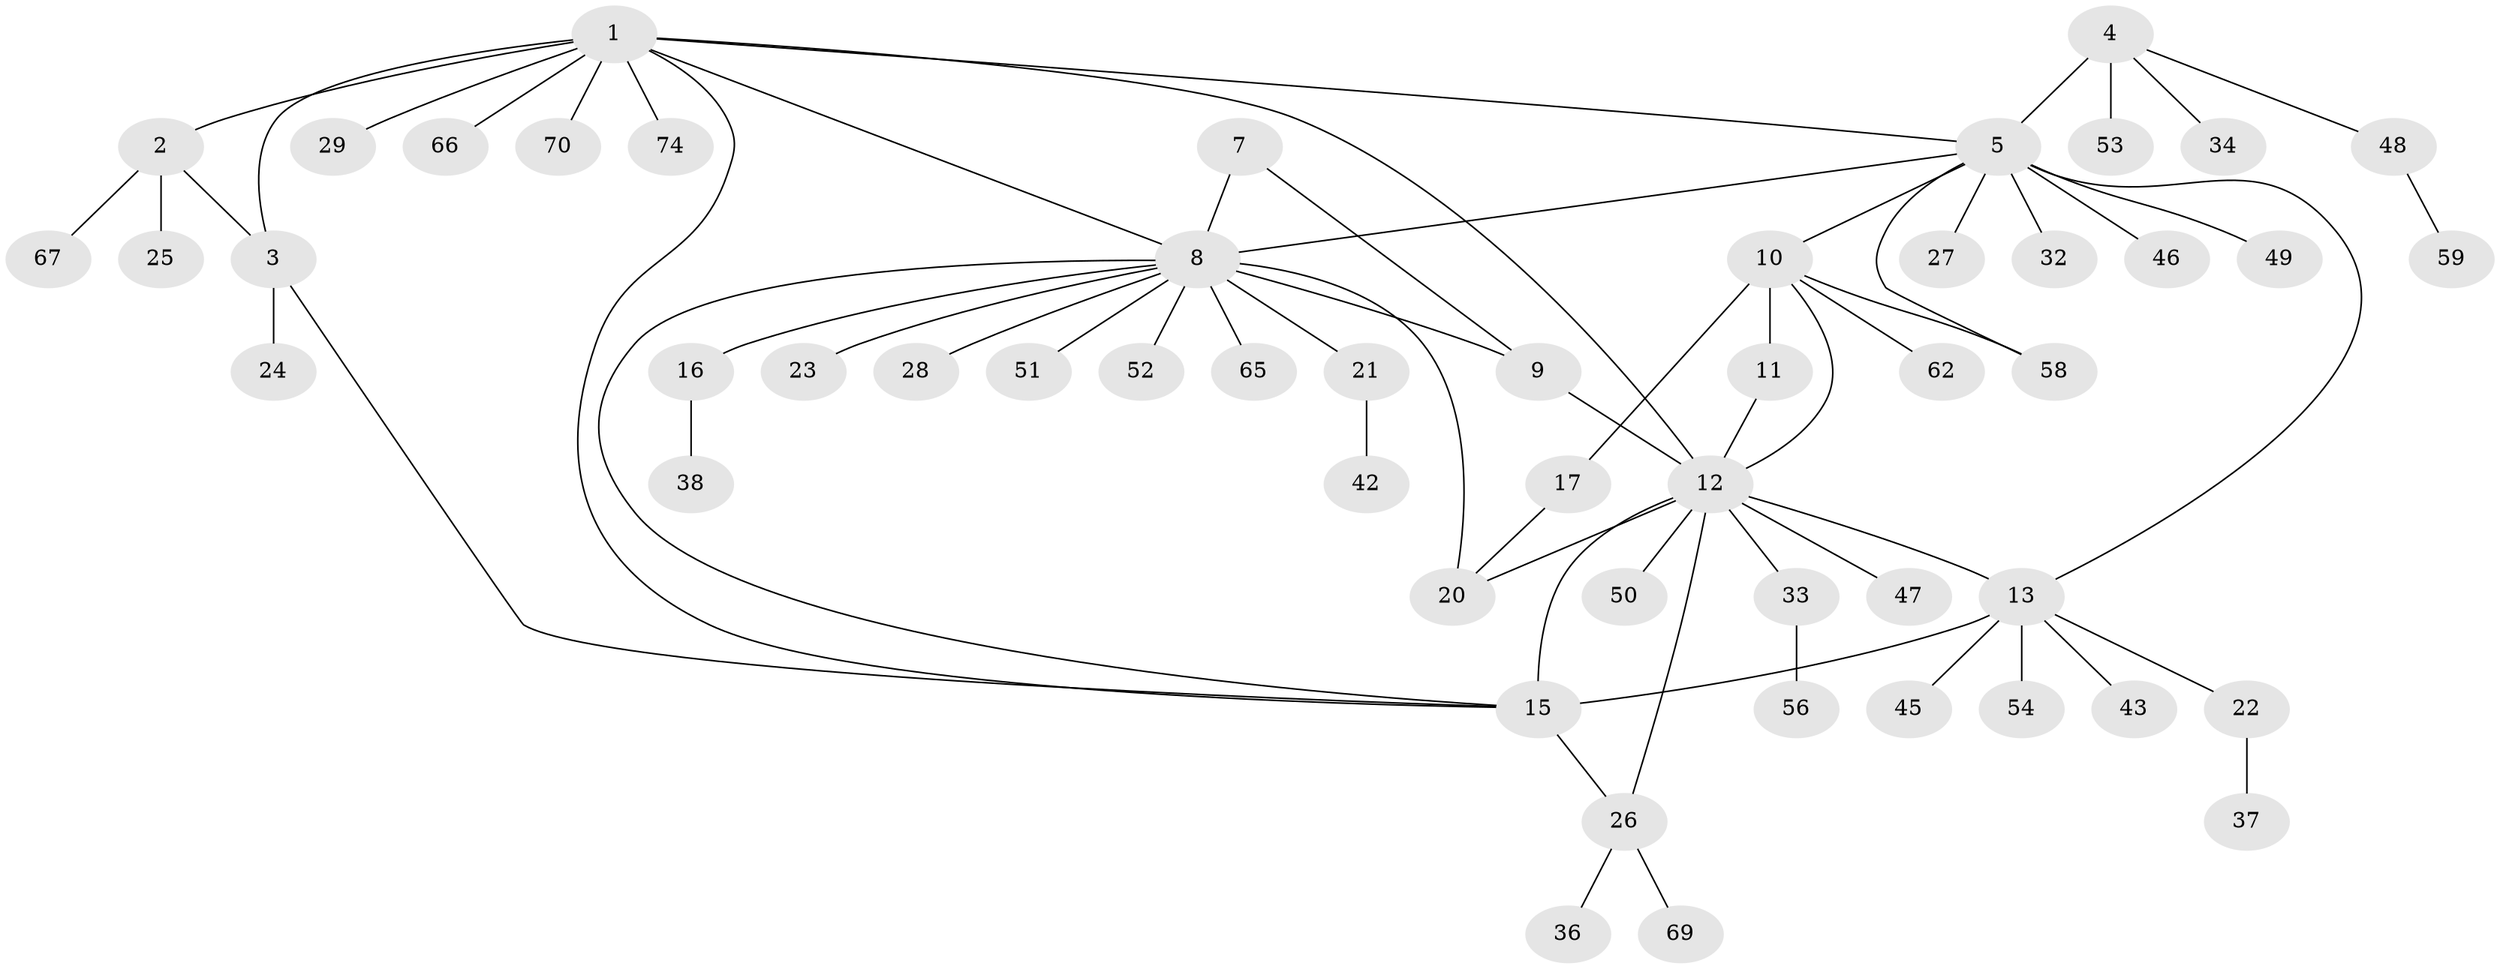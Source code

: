 // original degree distribution, {10: 0.02702702702702703, 5: 0.05405405405405406, 4: 0.05405405405405406, 9: 0.013513513513513514, 2: 0.22972972972972974, 14: 0.013513513513513514, 7: 0.02702702702702703, 3: 0.08108108108108109, 1: 0.5}
// Generated by graph-tools (version 1.1) at 2025/11/02/27/25 16:11:35]
// undirected, 53 vertices, 67 edges
graph export_dot {
graph [start="1"]
  node [color=gray90,style=filled];
  1 [super="+44"];
  2 [super="+64"];
  3;
  4 [super="+35"];
  5 [super="+6"];
  7;
  8 [super="+73"];
  9 [super="+61"];
  10 [super="+68"];
  11 [super="+60"];
  12 [super="+18"];
  13 [super="+14"];
  15 [super="+19"];
  16;
  17 [super="+39"];
  20 [super="+31"];
  21;
  22;
  23;
  24 [super="+41"];
  25 [super="+30"];
  26 [super="+40"];
  27;
  28;
  29;
  32;
  33;
  34;
  36;
  37 [super="+63"];
  38;
  42;
  43;
  45;
  46;
  47;
  48 [super="+55"];
  49;
  50;
  51;
  52;
  53;
  54 [super="+71"];
  56 [super="+57"];
  58;
  59;
  62;
  65 [super="+72"];
  66;
  67;
  69;
  70;
  74;
  1 -- 2;
  1 -- 3;
  1 -- 5;
  1 -- 8;
  1 -- 12;
  1 -- 29;
  1 -- 66;
  1 -- 70;
  1 -- 74;
  1 -- 15;
  2 -- 3;
  2 -- 25;
  2 -- 67;
  3 -- 15;
  3 -- 24;
  4 -- 5 [weight=2];
  4 -- 34;
  4 -- 48;
  4 -- 53;
  5 -- 13;
  5 -- 32;
  5 -- 8;
  5 -- 10;
  5 -- 46;
  5 -- 49;
  5 -- 58;
  5 -- 27;
  7 -- 8;
  7 -- 9;
  8 -- 9;
  8 -- 15;
  8 -- 16;
  8 -- 20 [weight=2];
  8 -- 21;
  8 -- 23;
  8 -- 28;
  8 -- 51;
  8 -- 52;
  8 -- 65;
  9 -- 12;
  10 -- 11;
  10 -- 12;
  10 -- 17;
  10 -- 58;
  10 -- 62;
  11 -- 12;
  12 -- 20;
  12 -- 33;
  12 -- 50;
  12 -- 47;
  12 -- 15;
  12 -- 13;
  12 -- 26;
  13 -- 15 [weight=2];
  13 -- 45;
  13 -- 54;
  13 -- 22;
  13 -- 43;
  15 -- 26;
  16 -- 38;
  17 -- 20;
  21 -- 42;
  22 -- 37;
  26 -- 36;
  26 -- 69;
  33 -- 56;
  48 -- 59;
}
